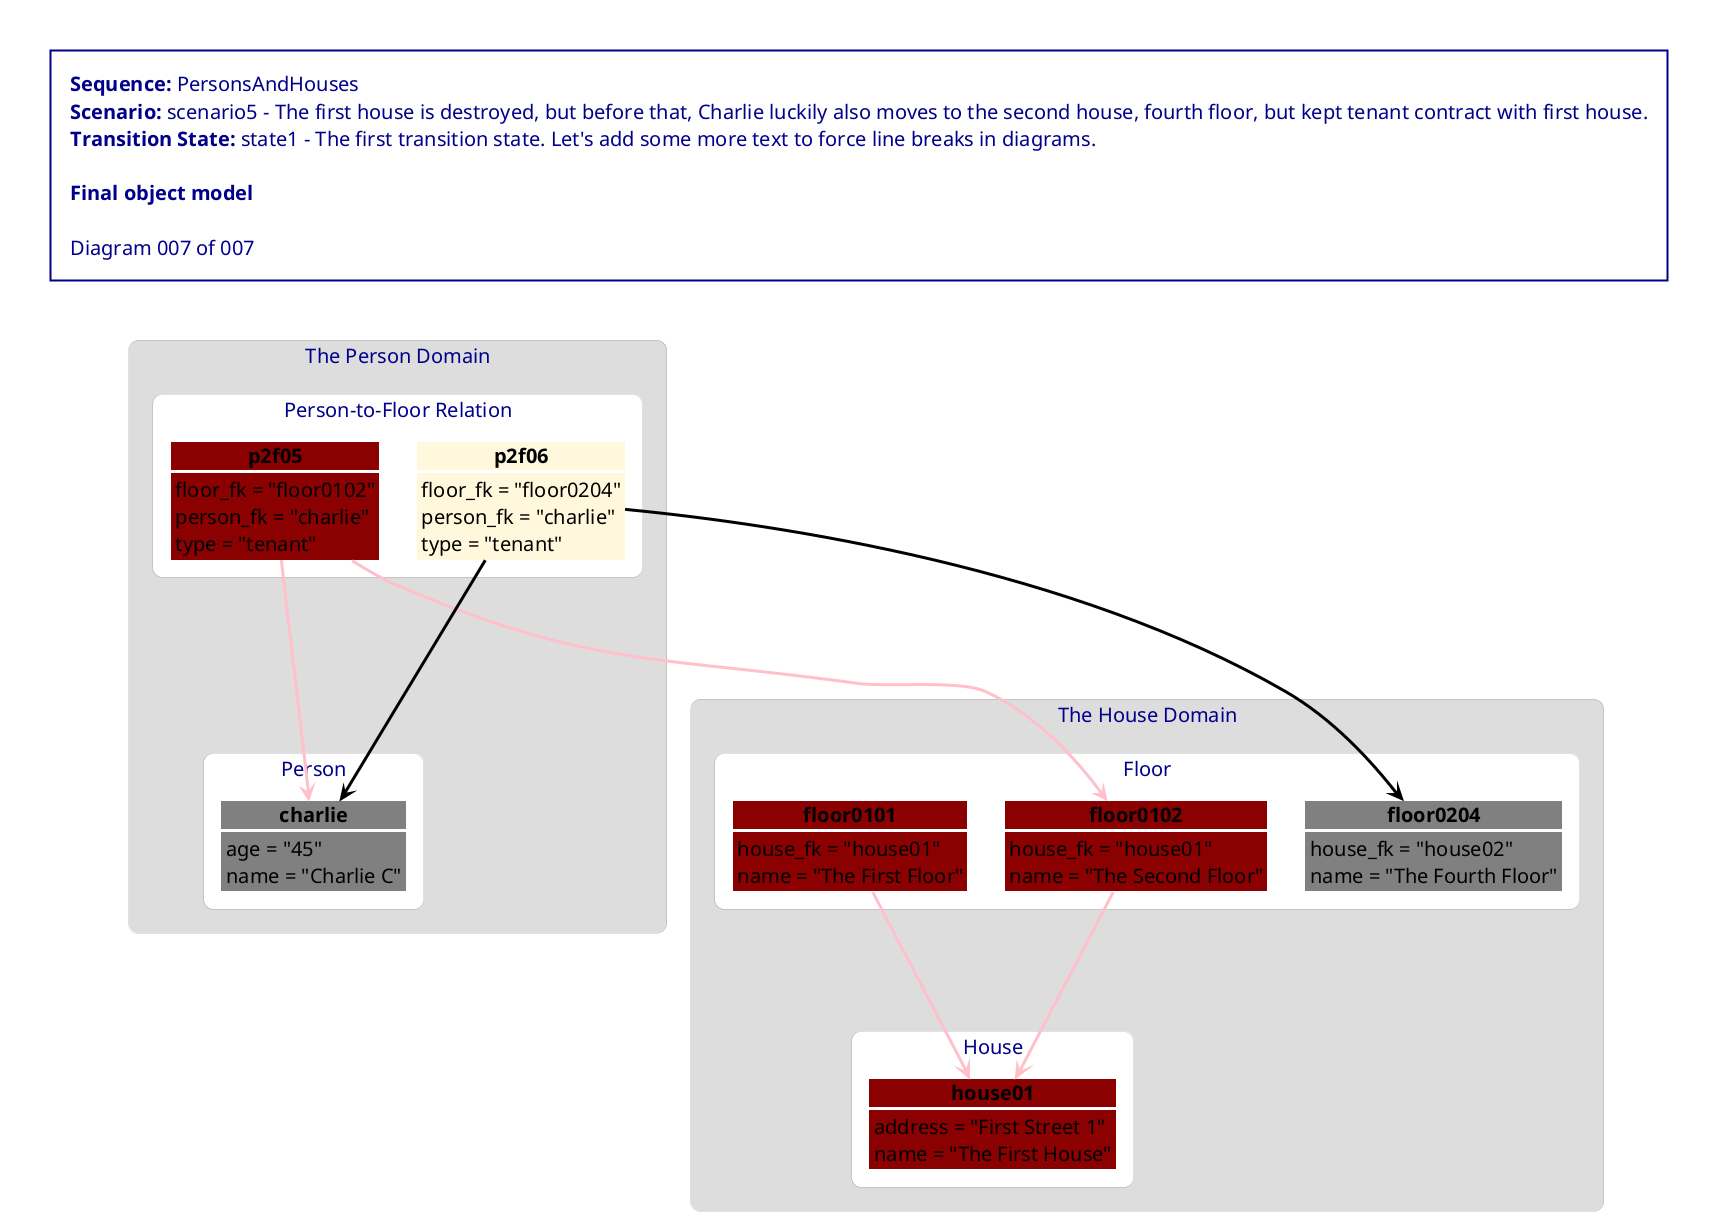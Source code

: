 @startuml PersonsAndHouses_scenario5_state1_007_final

<style>
    Shadowing false
    Rectangle {
        FontSize 18
        FontStyle bold
        HorizontalAlignment left
        LineThickness 0
        RoundCorner 20
    }
    Object {
        FontSize 20
        FontStyle normal
        HorizontalAlignment left
        LineColor white
        LineThickness 3
        RoundCorner 20
    }
    Arrow {
        LineThickness 3
    }
    Title {
        BackgroundColor white
        FontColor darkblue
        FontSize 20
        FontStyle normal
        HorizontalAlignment left
        LineColor darkblue
        LineThickness 2
        Margin 50
        Padding 20
    }
</style>

title \
<b>Sequence:</b> PersonsAndHouses\n\
<b>Scenario:</b> scenario5 - The first house is destroyed, but before that, Charlie luckily also moves to the second house, fourth floor, but kept tenant contract with first house.\n\
<b>Transition State:</b> state1 - The first transition state. Let's add some more text to force line breaks in diagrams.\n\n\
<b>Final object model</b>\n\n\
Diagram 007 of 007

rectangle "The House Domain" as housedomain #DDDDDD {
    rectangle "Floor" as housedomain_floorclass #white {
        object "<color:black><b>floor0101</b></color>" as housedomain_floorclass_floor0101 #darkred {
            <color:black>house_fk = "house01"</color>
            <color:black>name = "The First Floor"</color>
        }
        object "<color:black><b>floor0102</b></color>" as housedomain_floorclass_floor0102 #darkred {
            <color:black>house_fk = "house01"</color>
            <color:black>name = "The Second Floor"</color>
        }
        object "<color:black><b>floor0204</b></color>" as housedomain_floorclass_floor0204 #grey {
            <color:black>house_fk = "house02"</color>
            <color:black>name = "The Fourth Floor"</color>
        }
    }
    rectangle "House" as housedomain_houseclass #white {
        object "<color:black><b>house01</b></color>" as housedomain_houseclass_house01 #darkred {
            <color:black>address = "First Street 1"</color>
            <color:black>name = "The First House"</color>
        }
    }
}
rectangle "The Person Domain" as persondomain #DDDDDD {
    rectangle "Person-to-Floor Relation" as persondomain_p2fclass #white {
        object "<color:black><b>p2f05</b></color>" as persondomain_p2fclass_p2f05 #darkred {
            <color:black>floor_fk = "floor0102"</color>
            <color:black>person_fk = "charlie"</color>
            <color:black>type = "tenant"</color>
        }
        object "<color:black><b>p2f06</b></color>" as persondomain_p2fclass_p2f06 #cornsilk {
            <color:black>floor_fk = "floor0204"</color>
            <color:black>person_fk = "charlie"</color>
            <color:black>type = "tenant"</color>
        }
    }
    rectangle "Person" as persondomain_personclass #white {
        object "<color:black><b>charlie</b></color>" as persondomain_personclass_charlie #grey {
            <color:black>age = "45"</color>
            <color:black>name = "Charlie C"</color>
        }
    }
}

housedomain_floorclass_floor0101 ----> housedomain_houseclass_house01 #pink
housedomain_floorclass_floor0102 ----> housedomain_houseclass_house01 #pink
persondomain_p2fclass_p2f05 ----> housedomain_floorclass_floor0102 #pink
persondomain_p2fclass_p2f05 ----> persondomain_personclass_charlie #pink
persondomain_p2fclass_p2f06 ----> housedomain_floorclass_floor0204 #black
persondomain_p2fclass_p2f06 ----> persondomain_personclass_charlie #black

@enduml
